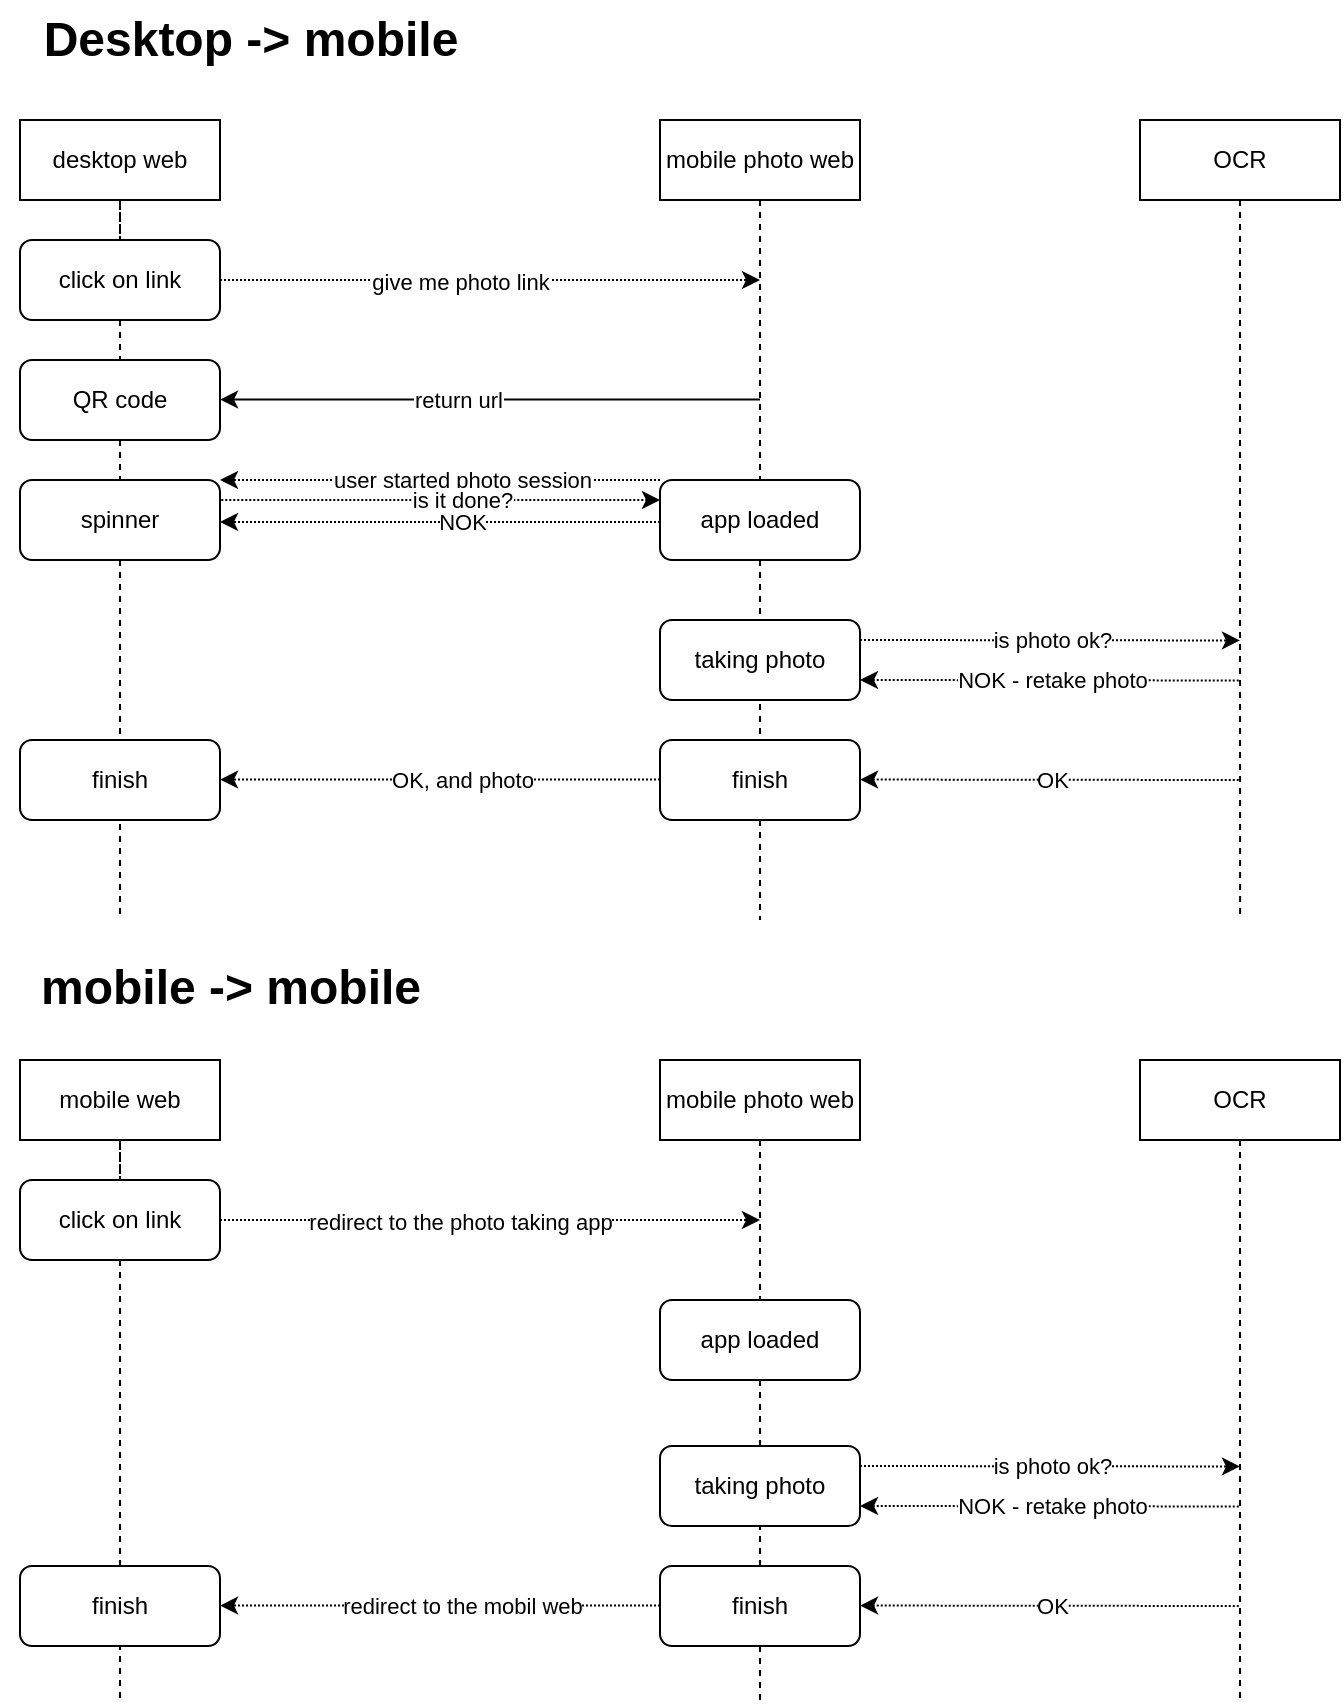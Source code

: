 <mxfile version="21.6.3" type="github">
  <diagram name="Page-1" id="2YBvvXClWsGukQMizWep">
    <mxGraphModel dx="2522" dy="1414" grid="1" gridSize="10" guides="1" tooltips="1" connect="1" arrows="1" fold="1" page="1" pageScale="1" pageWidth="850" pageHeight="1100" math="0" shadow="0">
      <root>
        <mxCell id="0" />
        <mxCell id="1" parent="0" />
        <mxCell id="mcnoIIO7HVUvnrH4zgqC-11" style="edgeStyle=orthogonalEdgeStyle;rounded=0;orthogonalLoop=1;jettySize=auto;html=1;exitX=0.5;exitY=1;exitDx=0;exitDy=0;dashed=1;endArrow=none;endFill=0;" parent="1" source="mcnoIIO7HVUvnrH4zgqC-26" edge="1">
          <mxGeometry relative="1" as="geometry">
            <mxPoint x="90" y="473" as="targetPoint" />
          </mxGeometry>
        </mxCell>
        <mxCell id="mcnoIIO7HVUvnrH4zgqC-5" value="desktop web" style="rounded=0;whiteSpace=wrap;html=1;" parent="1" vertex="1">
          <mxGeometry x="40" y="73" width="100" height="40" as="geometry" />
        </mxCell>
        <mxCell id="mcnoIIO7HVUvnrH4zgqC-12" value="mobile photo web" style="rounded=0;whiteSpace=wrap;html=1;" parent="1" vertex="1">
          <mxGeometry x="360" y="73" width="100" height="40" as="geometry" />
        </mxCell>
        <mxCell id="mcnoIIO7HVUvnrH4zgqC-13" style="edgeStyle=orthogonalEdgeStyle;rounded=0;orthogonalLoop=1;jettySize=auto;html=1;exitX=0.5;exitY=1;exitDx=0;exitDy=0;dashed=1;endArrow=none;endFill=0;" parent="1" source="mcnoIIO7HVUvnrH4zgqC-46" edge="1">
          <mxGeometry relative="1" as="geometry">
            <mxPoint x="410" y="473" as="targetPoint" />
          </mxGeometry>
        </mxCell>
        <mxCell id="mcnoIIO7HVUvnrH4zgqC-27" value="" style="edgeStyle=orthogonalEdgeStyle;rounded=0;orthogonalLoop=1;jettySize=auto;html=1;exitX=0.5;exitY=1;exitDx=0;exitDy=0;dashed=1;endArrow=none;endFill=0;" parent="1" source="mcnoIIO7HVUvnrH4zgqC-5" target="mcnoIIO7HVUvnrH4zgqC-26" edge="1">
          <mxGeometry relative="1" as="geometry">
            <mxPoint x="90" y="443" as="targetPoint" />
            <mxPoint x="90" y="113" as="sourcePoint" />
          </mxGeometry>
        </mxCell>
        <mxCell id="mcnoIIO7HVUvnrH4zgqC-26" value="click on link" style="rounded=1;whiteSpace=wrap;html=1;" parent="1" vertex="1">
          <mxGeometry x="40" y="133" width="100" height="40" as="geometry" />
        </mxCell>
        <mxCell id="mcnoIIO7HVUvnrH4zgqC-28" value="QR code" style="rounded=1;whiteSpace=wrap;html=1;glass=0;" parent="1" vertex="1">
          <mxGeometry x="40" y="193" width="100" height="40" as="geometry" />
        </mxCell>
        <mxCell id="mcnoIIO7HVUvnrH4zgqC-29" value="" style="endArrow=classic;html=1;rounded=0;" parent="1" edge="1">
          <mxGeometry width="50" height="50" relative="1" as="geometry">
            <mxPoint x="410" y="212.76" as="sourcePoint" />
            <mxPoint x="140" y="212.76" as="targetPoint" />
          </mxGeometry>
        </mxCell>
        <mxCell id="mcnoIIO7HVUvnrH4zgqC-30" value="return url" style="edgeLabel;html=1;align=center;verticalAlign=middle;resizable=0;points=[];" parent="mcnoIIO7HVUvnrH4zgqC-29" vertex="1" connectable="0">
          <mxGeometry x="0.121" relative="1" as="geometry">
            <mxPoint as="offset" />
          </mxGeometry>
        </mxCell>
        <mxCell id="mcnoIIO7HVUvnrH4zgqC-32" value="spinner" style="rounded=1;whiteSpace=wrap;html=1;glass=0;" parent="1" vertex="1">
          <mxGeometry x="40" y="253" width="100" height="40" as="geometry" />
        </mxCell>
        <mxCell id="mcnoIIO7HVUvnrH4zgqC-34" value="" style="edgeStyle=orthogonalEdgeStyle;rounded=0;orthogonalLoop=1;jettySize=auto;html=1;exitX=0.5;exitY=1;exitDx=0;exitDy=0;dashed=1;endArrow=none;endFill=0;" parent="1" source="mcnoIIO7HVUvnrH4zgqC-12" target="mcnoIIO7HVUvnrH4zgqC-33" edge="1">
          <mxGeometry relative="1" as="geometry">
            <mxPoint x="410" y="443" as="targetPoint" />
            <mxPoint x="410" y="113" as="sourcePoint" />
          </mxGeometry>
        </mxCell>
        <mxCell id="mcnoIIO7HVUvnrH4zgqC-37" style="edgeStyle=orthogonalEdgeStyle;rounded=0;orthogonalLoop=1;jettySize=auto;html=1;entryX=1;entryY=0.5;entryDx=0;entryDy=0;dashed=1;dashPattern=1 1;" parent="1" edge="1">
          <mxGeometry relative="1" as="geometry">
            <mxPoint x="360" y="253" as="sourcePoint" />
            <mxPoint x="140" y="253" as="targetPoint" />
          </mxGeometry>
        </mxCell>
        <mxCell id="mcnoIIO7HVUvnrH4zgqC-39" value="user started photo session" style="edgeLabel;html=1;align=center;verticalAlign=middle;resizable=0;points=[];" parent="mcnoIIO7HVUvnrH4zgqC-37" vertex="1" connectable="0">
          <mxGeometry x="0.077" relative="1" as="geometry">
            <mxPoint x="19" as="offset" />
          </mxGeometry>
        </mxCell>
        <mxCell id="mcnoIIO7HVUvnrH4zgqC-33" value="app loaded" style="rounded=1;whiteSpace=wrap;html=1;glass=0;" parent="1" vertex="1">
          <mxGeometry x="360" y="253" width="100" height="40" as="geometry" />
        </mxCell>
        <mxCell id="mcnoIIO7HVUvnrH4zgqC-35" value="" style="endArrow=classic;dashed=1;html=1;rounded=0;endFill=1;dashPattern=1 1;" parent="1" edge="1">
          <mxGeometry width="50" height="50" relative="1" as="geometry">
            <mxPoint x="140" y="153" as="sourcePoint" />
            <mxPoint x="410" y="153" as="targetPoint" />
          </mxGeometry>
        </mxCell>
        <mxCell id="mcnoIIO7HVUvnrH4zgqC-36" value="give me photo link" style="edgeLabel;html=1;align=center;verticalAlign=middle;resizable=0;points=[];" parent="mcnoIIO7HVUvnrH4zgqC-35" vertex="1" connectable="0">
          <mxGeometry x="-0.116" y="-1" relative="1" as="geometry">
            <mxPoint as="offset" />
          </mxGeometry>
        </mxCell>
        <mxCell id="mcnoIIO7HVUvnrH4zgqC-42" style="edgeStyle=orthogonalEdgeStyle;rounded=0;orthogonalLoop=1;jettySize=auto;html=1;exitX=0.5;exitY=1;exitDx=0;exitDy=0;dashed=1;endArrow=none;endFill=0;" parent="1" source="mcnoIIO7HVUvnrH4zgqC-40" edge="1">
          <mxGeometry relative="1" as="geometry">
            <mxPoint x="650.048" y="473" as="targetPoint" />
          </mxGeometry>
        </mxCell>
        <mxCell id="mcnoIIO7HVUvnrH4zgqC-40" value="OCR" style="rounded=0;whiteSpace=wrap;html=1;" parent="1" vertex="1">
          <mxGeometry x="600" y="73" width="100" height="40" as="geometry" />
        </mxCell>
        <mxCell id="mcnoIIO7HVUvnrH4zgqC-44" value="" style="endArrow=classic;dashed=1;html=1;rounded=0;dashPattern=1 1;endFill=1;" parent="1" edge="1">
          <mxGeometry width="50" height="50" relative="1" as="geometry">
            <mxPoint x="460" y="333" as="sourcePoint" />
            <mxPoint x="650" y="333.24" as="targetPoint" />
          </mxGeometry>
        </mxCell>
        <mxCell id="mcnoIIO7HVUvnrH4zgqC-45" value="is photo ok?" style="edgeLabel;html=1;align=center;verticalAlign=middle;resizable=0;points=[];" parent="mcnoIIO7HVUvnrH4zgqC-44" vertex="1" connectable="0">
          <mxGeometry x="0.008" relative="1" as="geometry">
            <mxPoint as="offset" />
          </mxGeometry>
        </mxCell>
        <mxCell id="mcnoIIO7HVUvnrH4zgqC-47" value="" style="edgeStyle=orthogonalEdgeStyle;rounded=0;orthogonalLoop=1;jettySize=auto;html=1;exitX=0.5;exitY=1;exitDx=0;exitDy=0;dashed=1;endArrow=none;endFill=0;" parent="1" source="mcnoIIO7HVUvnrH4zgqC-33" target="mcnoIIO7HVUvnrH4zgqC-46" edge="1">
          <mxGeometry relative="1" as="geometry">
            <mxPoint x="410" y="473" as="targetPoint" />
            <mxPoint x="410" y="293" as="sourcePoint" />
          </mxGeometry>
        </mxCell>
        <mxCell id="mcnoIIO7HVUvnrH4zgqC-46" value="finish" style="rounded=1;whiteSpace=wrap;html=1;glass=0;" parent="1" vertex="1">
          <mxGeometry x="360" y="383" width="100" height="40" as="geometry" />
        </mxCell>
        <mxCell id="mcnoIIO7HVUvnrH4zgqC-49" value="" style="endArrow=none;dashed=1;html=1;rounded=0;dashPattern=1 1;endFill=0;startArrow=classic;startFill=1;" parent="1" edge="1">
          <mxGeometry width="50" height="50" relative="1" as="geometry">
            <mxPoint x="460" y="402.76" as="sourcePoint" />
            <mxPoint x="650" y="403" as="targetPoint" />
          </mxGeometry>
        </mxCell>
        <mxCell id="mcnoIIO7HVUvnrH4zgqC-50" value="OK" style="edgeLabel;html=1;align=center;verticalAlign=middle;resizable=0;points=[];" parent="mcnoIIO7HVUvnrH4zgqC-49" vertex="1" connectable="0">
          <mxGeometry x="0.008" relative="1" as="geometry">
            <mxPoint as="offset" />
          </mxGeometry>
        </mxCell>
        <mxCell id="mcnoIIO7HVUvnrH4zgqC-41" value="taking photo" style="rounded=1;whiteSpace=wrap;html=1;glass=0;" parent="1" vertex="1">
          <mxGeometry x="360" y="323" width="100" height="40" as="geometry" />
        </mxCell>
        <mxCell id="mcnoIIO7HVUvnrH4zgqC-51" value="" style="endArrow=none;dashed=1;html=1;rounded=0;dashPattern=1 1;endFill=0;startArrow=classic;startFill=1;" parent="1" edge="1">
          <mxGeometry width="50" height="50" relative="1" as="geometry">
            <mxPoint x="460" y="353" as="sourcePoint" />
            <mxPoint x="650" y="353.24" as="targetPoint" />
          </mxGeometry>
        </mxCell>
        <mxCell id="mcnoIIO7HVUvnrH4zgqC-52" value="NOK - retake photo" style="edgeLabel;html=1;align=center;verticalAlign=middle;resizable=0;points=[];" parent="mcnoIIO7HVUvnrH4zgqC-51" vertex="1" connectable="0">
          <mxGeometry x="0.008" relative="1" as="geometry">
            <mxPoint as="offset" />
          </mxGeometry>
        </mxCell>
        <mxCell id="mcnoIIO7HVUvnrH4zgqC-54" value="finish" style="rounded=1;whiteSpace=wrap;html=1;glass=0;" parent="1" vertex="1">
          <mxGeometry x="40" y="383" width="100" height="40" as="geometry" />
        </mxCell>
        <mxCell id="mcnoIIO7HVUvnrH4zgqC-55" style="edgeStyle=orthogonalEdgeStyle;rounded=0;orthogonalLoop=1;jettySize=auto;html=1;entryX=1;entryY=0.5;entryDx=0;entryDy=0;dashed=1;dashPattern=1 1;" parent="1" edge="1">
          <mxGeometry relative="1" as="geometry">
            <mxPoint x="360" y="402.76" as="sourcePoint" />
            <mxPoint x="140" y="402.76" as="targetPoint" />
          </mxGeometry>
        </mxCell>
        <mxCell id="mcnoIIO7HVUvnrH4zgqC-56" value="OK, and photo" style="edgeLabel;html=1;align=center;verticalAlign=middle;resizable=0;points=[];" parent="mcnoIIO7HVUvnrH4zgqC-55" vertex="1" connectable="0">
          <mxGeometry x="0.077" relative="1" as="geometry">
            <mxPoint x="19" as="offset" />
          </mxGeometry>
        </mxCell>
        <mxCell id="mcnoIIO7HVUvnrH4zgqC-57" style="edgeStyle=orthogonalEdgeStyle;rounded=0;orthogonalLoop=1;jettySize=auto;html=1;entryX=1;entryY=0.5;entryDx=0;entryDy=0;dashed=1;dashPattern=1 1;startArrow=classic;startFill=1;endArrow=none;endFill=0;" parent="1" edge="1">
          <mxGeometry relative="1" as="geometry">
            <mxPoint x="360" y="263" as="sourcePoint" />
            <mxPoint x="140" y="263" as="targetPoint" />
          </mxGeometry>
        </mxCell>
        <mxCell id="mcnoIIO7HVUvnrH4zgqC-58" value="is it done?" style="edgeLabel;html=1;align=center;verticalAlign=middle;resizable=0;points=[];" parent="mcnoIIO7HVUvnrH4zgqC-57" vertex="1" connectable="0">
          <mxGeometry x="0.077" relative="1" as="geometry">
            <mxPoint x="19" as="offset" />
          </mxGeometry>
        </mxCell>
        <mxCell id="mcnoIIO7HVUvnrH4zgqC-59" style="edgeStyle=orthogonalEdgeStyle;rounded=0;orthogonalLoop=1;jettySize=auto;html=1;entryX=1;entryY=0.5;entryDx=0;entryDy=0;dashed=1;dashPattern=1 1;" parent="1" edge="1">
          <mxGeometry relative="1" as="geometry">
            <mxPoint x="360" y="274" as="sourcePoint" />
            <mxPoint x="140" y="274" as="targetPoint" />
          </mxGeometry>
        </mxCell>
        <mxCell id="mcnoIIO7HVUvnrH4zgqC-60" value="NOK" style="edgeLabel;html=1;align=center;verticalAlign=middle;resizable=0;points=[];" parent="mcnoIIO7HVUvnrH4zgqC-59" vertex="1" connectable="0">
          <mxGeometry x="0.077" relative="1" as="geometry">
            <mxPoint x="19" as="offset" />
          </mxGeometry>
        </mxCell>
        <mxCell id="7ss_uYkH3RlmQ_hNlB4u-1" style="edgeStyle=orthogonalEdgeStyle;rounded=0;orthogonalLoop=1;jettySize=auto;html=1;exitX=0.5;exitY=1;exitDx=0;exitDy=0;dashed=1;endArrow=none;endFill=0;" edge="1" parent="1" source="7ss_uYkH3RlmQ_hNlB4u-6">
          <mxGeometry relative="1" as="geometry">
            <mxPoint x="90" y="863" as="targetPoint" />
          </mxGeometry>
        </mxCell>
        <mxCell id="7ss_uYkH3RlmQ_hNlB4u-2" value="mobile web" style="rounded=0;whiteSpace=wrap;html=1;" vertex="1" parent="1">
          <mxGeometry x="40" y="543" width="100" height="40" as="geometry" />
        </mxCell>
        <mxCell id="7ss_uYkH3RlmQ_hNlB4u-3" value="mobile photo web" style="rounded=0;whiteSpace=wrap;html=1;" vertex="1" parent="1">
          <mxGeometry x="360" y="543" width="100" height="40" as="geometry" />
        </mxCell>
        <mxCell id="7ss_uYkH3RlmQ_hNlB4u-4" style="edgeStyle=orthogonalEdgeStyle;rounded=0;orthogonalLoop=1;jettySize=auto;html=1;exitX=0.5;exitY=1;exitDx=0;exitDy=0;dashed=1;endArrow=none;endFill=0;" edge="1" parent="1" source="7ss_uYkH3RlmQ_hNlB4u-22">
          <mxGeometry relative="1" as="geometry">
            <mxPoint x="410" y="863" as="targetPoint" />
          </mxGeometry>
        </mxCell>
        <mxCell id="7ss_uYkH3RlmQ_hNlB4u-5" value="" style="edgeStyle=orthogonalEdgeStyle;rounded=0;orthogonalLoop=1;jettySize=auto;html=1;exitX=0.5;exitY=1;exitDx=0;exitDy=0;dashed=1;endArrow=none;endFill=0;" edge="1" parent="1" source="7ss_uYkH3RlmQ_hNlB4u-2" target="7ss_uYkH3RlmQ_hNlB4u-6">
          <mxGeometry relative="1" as="geometry">
            <mxPoint x="90" y="913" as="targetPoint" />
            <mxPoint x="90" y="583" as="sourcePoint" />
          </mxGeometry>
        </mxCell>
        <mxCell id="7ss_uYkH3RlmQ_hNlB4u-6" value="click on link" style="rounded=1;whiteSpace=wrap;html=1;" vertex="1" parent="1">
          <mxGeometry x="40" y="603" width="100" height="40" as="geometry" />
        </mxCell>
        <mxCell id="7ss_uYkH3RlmQ_hNlB4u-11" value="" style="edgeStyle=orthogonalEdgeStyle;rounded=0;orthogonalLoop=1;jettySize=auto;html=1;exitX=0.5;exitY=1;exitDx=0;exitDy=0;dashed=1;endArrow=none;endFill=0;" edge="1" parent="1" source="7ss_uYkH3RlmQ_hNlB4u-3" target="7ss_uYkH3RlmQ_hNlB4u-14">
          <mxGeometry relative="1" as="geometry">
            <mxPoint x="410" y="913" as="targetPoint" />
            <mxPoint x="410" y="583" as="sourcePoint" />
          </mxGeometry>
        </mxCell>
        <mxCell id="7ss_uYkH3RlmQ_hNlB4u-14" value="app loaded" style="rounded=1;whiteSpace=wrap;html=1;glass=0;" vertex="1" parent="1">
          <mxGeometry x="360" y="663" width="100" height="40" as="geometry" />
        </mxCell>
        <mxCell id="7ss_uYkH3RlmQ_hNlB4u-15" value="" style="endArrow=classic;dashed=1;html=1;rounded=0;endFill=1;dashPattern=1 1;" edge="1" parent="1">
          <mxGeometry width="50" height="50" relative="1" as="geometry">
            <mxPoint x="140" y="623" as="sourcePoint" />
            <mxPoint x="410" y="623" as="targetPoint" />
          </mxGeometry>
        </mxCell>
        <mxCell id="7ss_uYkH3RlmQ_hNlB4u-16" value="redirect to the photo taking app" style="edgeLabel;html=1;align=center;verticalAlign=middle;resizable=0;points=[];" vertex="1" connectable="0" parent="7ss_uYkH3RlmQ_hNlB4u-15">
          <mxGeometry x="-0.116" y="-1" relative="1" as="geometry">
            <mxPoint as="offset" />
          </mxGeometry>
        </mxCell>
        <mxCell id="7ss_uYkH3RlmQ_hNlB4u-17" style="edgeStyle=orthogonalEdgeStyle;rounded=0;orthogonalLoop=1;jettySize=auto;html=1;exitX=0.5;exitY=1;exitDx=0;exitDy=0;dashed=1;endArrow=none;endFill=0;" edge="1" parent="1" source="7ss_uYkH3RlmQ_hNlB4u-18">
          <mxGeometry relative="1" as="geometry">
            <mxPoint x="650" y="863" as="targetPoint" />
          </mxGeometry>
        </mxCell>
        <mxCell id="7ss_uYkH3RlmQ_hNlB4u-18" value="OCR" style="rounded=0;whiteSpace=wrap;html=1;" vertex="1" parent="1">
          <mxGeometry x="600" y="543" width="100" height="40" as="geometry" />
        </mxCell>
        <mxCell id="7ss_uYkH3RlmQ_hNlB4u-19" value="" style="endArrow=classic;dashed=1;html=1;rounded=0;dashPattern=1 1;endFill=1;" edge="1" parent="1">
          <mxGeometry width="50" height="50" relative="1" as="geometry">
            <mxPoint x="460" y="746" as="sourcePoint" />
            <mxPoint x="650" y="746.24" as="targetPoint" />
          </mxGeometry>
        </mxCell>
        <mxCell id="7ss_uYkH3RlmQ_hNlB4u-20" value="is photo ok?" style="edgeLabel;html=1;align=center;verticalAlign=middle;resizable=0;points=[];" vertex="1" connectable="0" parent="7ss_uYkH3RlmQ_hNlB4u-19">
          <mxGeometry x="0.008" relative="1" as="geometry">
            <mxPoint as="offset" />
          </mxGeometry>
        </mxCell>
        <mxCell id="7ss_uYkH3RlmQ_hNlB4u-21" value="" style="edgeStyle=orthogonalEdgeStyle;rounded=0;orthogonalLoop=1;jettySize=auto;html=1;exitX=0.5;exitY=1;exitDx=0;exitDy=0;dashed=1;endArrow=none;endFill=0;" edge="1" parent="1" source="7ss_uYkH3RlmQ_hNlB4u-14" target="7ss_uYkH3RlmQ_hNlB4u-22">
          <mxGeometry relative="1" as="geometry">
            <mxPoint x="410" y="943" as="targetPoint" />
            <mxPoint x="410" y="763" as="sourcePoint" />
          </mxGeometry>
        </mxCell>
        <mxCell id="7ss_uYkH3RlmQ_hNlB4u-22" value="finish" style="rounded=1;whiteSpace=wrap;html=1;glass=0;" vertex="1" parent="1">
          <mxGeometry x="360" y="796" width="100" height="40" as="geometry" />
        </mxCell>
        <mxCell id="7ss_uYkH3RlmQ_hNlB4u-23" value="" style="endArrow=none;dashed=1;html=1;rounded=0;dashPattern=1 1;endFill=0;startArrow=classic;startFill=1;" edge="1" parent="1">
          <mxGeometry width="50" height="50" relative="1" as="geometry">
            <mxPoint x="460" y="815.76" as="sourcePoint" />
            <mxPoint x="650" y="816" as="targetPoint" />
          </mxGeometry>
        </mxCell>
        <mxCell id="7ss_uYkH3RlmQ_hNlB4u-24" value="OK" style="edgeLabel;html=1;align=center;verticalAlign=middle;resizable=0;points=[];" vertex="1" connectable="0" parent="7ss_uYkH3RlmQ_hNlB4u-23">
          <mxGeometry x="0.008" relative="1" as="geometry">
            <mxPoint as="offset" />
          </mxGeometry>
        </mxCell>
        <mxCell id="7ss_uYkH3RlmQ_hNlB4u-25" value="taking photo" style="rounded=1;whiteSpace=wrap;html=1;glass=0;" vertex="1" parent="1">
          <mxGeometry x="360" y="736" width="100" height="40" as="geometry" />
        </mxCell>
        <mxCell id="7ss_uYkH3RlmQ_hNlB4u-26" value="" style="endArrow=none;dashed=1;html=1;rounded=0;dashPattern=1 1;endFill=0;startArrow=classic;startFill=1;" edge="1" parent="1">
          <mxGeometry width="50" height="50" relative="1" as="geometry">
            <mxPoint x="460" y="766" as="sourcePoint" />
            <mxPoint x="650" y="766.24" as="targetPoint" />
          </mxGeometry>
        </mxCell>
        <mxCell id="7ss_uYkH3RlmQ_hNlB4u-27" value="NOK - retake photo" style="edgeLabel;html=1;align=center;verticalAlign=middle;resizable=0;points=[];" vertex="1" connectable="0" parent="7ss_uYkH3RlmQ_hNlB4u-26">
          <mxGeometry x="0.008" relative="1" as="geometry">
            <mxPoint as="offset" />
          </mxGeometry>
        </mxCell>
        <mxCell id="7ss_uYkH3RlmQ_hNlB4u-28" value="finish" style="rounded=1;whiteSpace=wrap;html=1;glass=0;" vertex="1" parent="1">
          <mxGeometry x="40" y="796" width="100" height="40" as="geometry" />
        </mxCell>
        <mxCell id="7ss_uYkH3RlmQ_hNlB4u-29" style="edgeStyle=orthogonalEdgeStyle;rounded=0;orthogonalLoop=1;jettySize=auto;html=1;entryX=1;entryY=0.5;entryDx=0;entryDy=0;dashed=1;dashPattern=1 1;" edge="1" parent="1">
          <mxGeometry relative="1" as="geometry">
            <mxPoint x="360" y="815.76" as="sourcePoint" />
            <mxPoint x="140" y="815.76" as="targetPoint" />
          </mxGeometry>
        </mxCell>
        <mxCell id="7ss_uYkH3RlmQ_hNlB4u-30" value="redirect to the mobil web" style="edgeLabel;html=1;align=center;verticalAlign=middle;resizable=0;points=[];" vertex="1" connectable="0" parent="7ss_uYkH3RlmQ_hNlB4u-29">
          <mxGeometry x="0.077" relative="1" as="geometry">
            <mxPoint x="19" as="offset" />
          </mxGeometry>
        </mxCell>
        <mxCell id="7ss_uYkH3RlmQ_hNlB4u-35" value="Desktop -&amp;gt; mobile" style="text;strokeColor=none;fillColor=none;html=1;fontSize=24;fontStyle=1;verticalAlign=middle;align=center;" vertex="1" parent="1">
          <mxGeometry x="40" y="13" width="230" height="40" as="geometry" />
        </mxCell>
        <mxCell id="7ss_uYkH3RlmQ_hNlB4u-36" value="mobile -&amp;gt; mobile" style="text;strokeColor=none;fillColor=none;html=1;fontSize=24;fontStyle=1;verticalAlign=middle;align=center;" vertex="1" parent="1">
          <mxGeometry x="30" y="487" width="230" height="40" as="geometry" />
        </mxCell>
      </root>
    </mxGraphModel>
  </diagram>
</mxfile>
